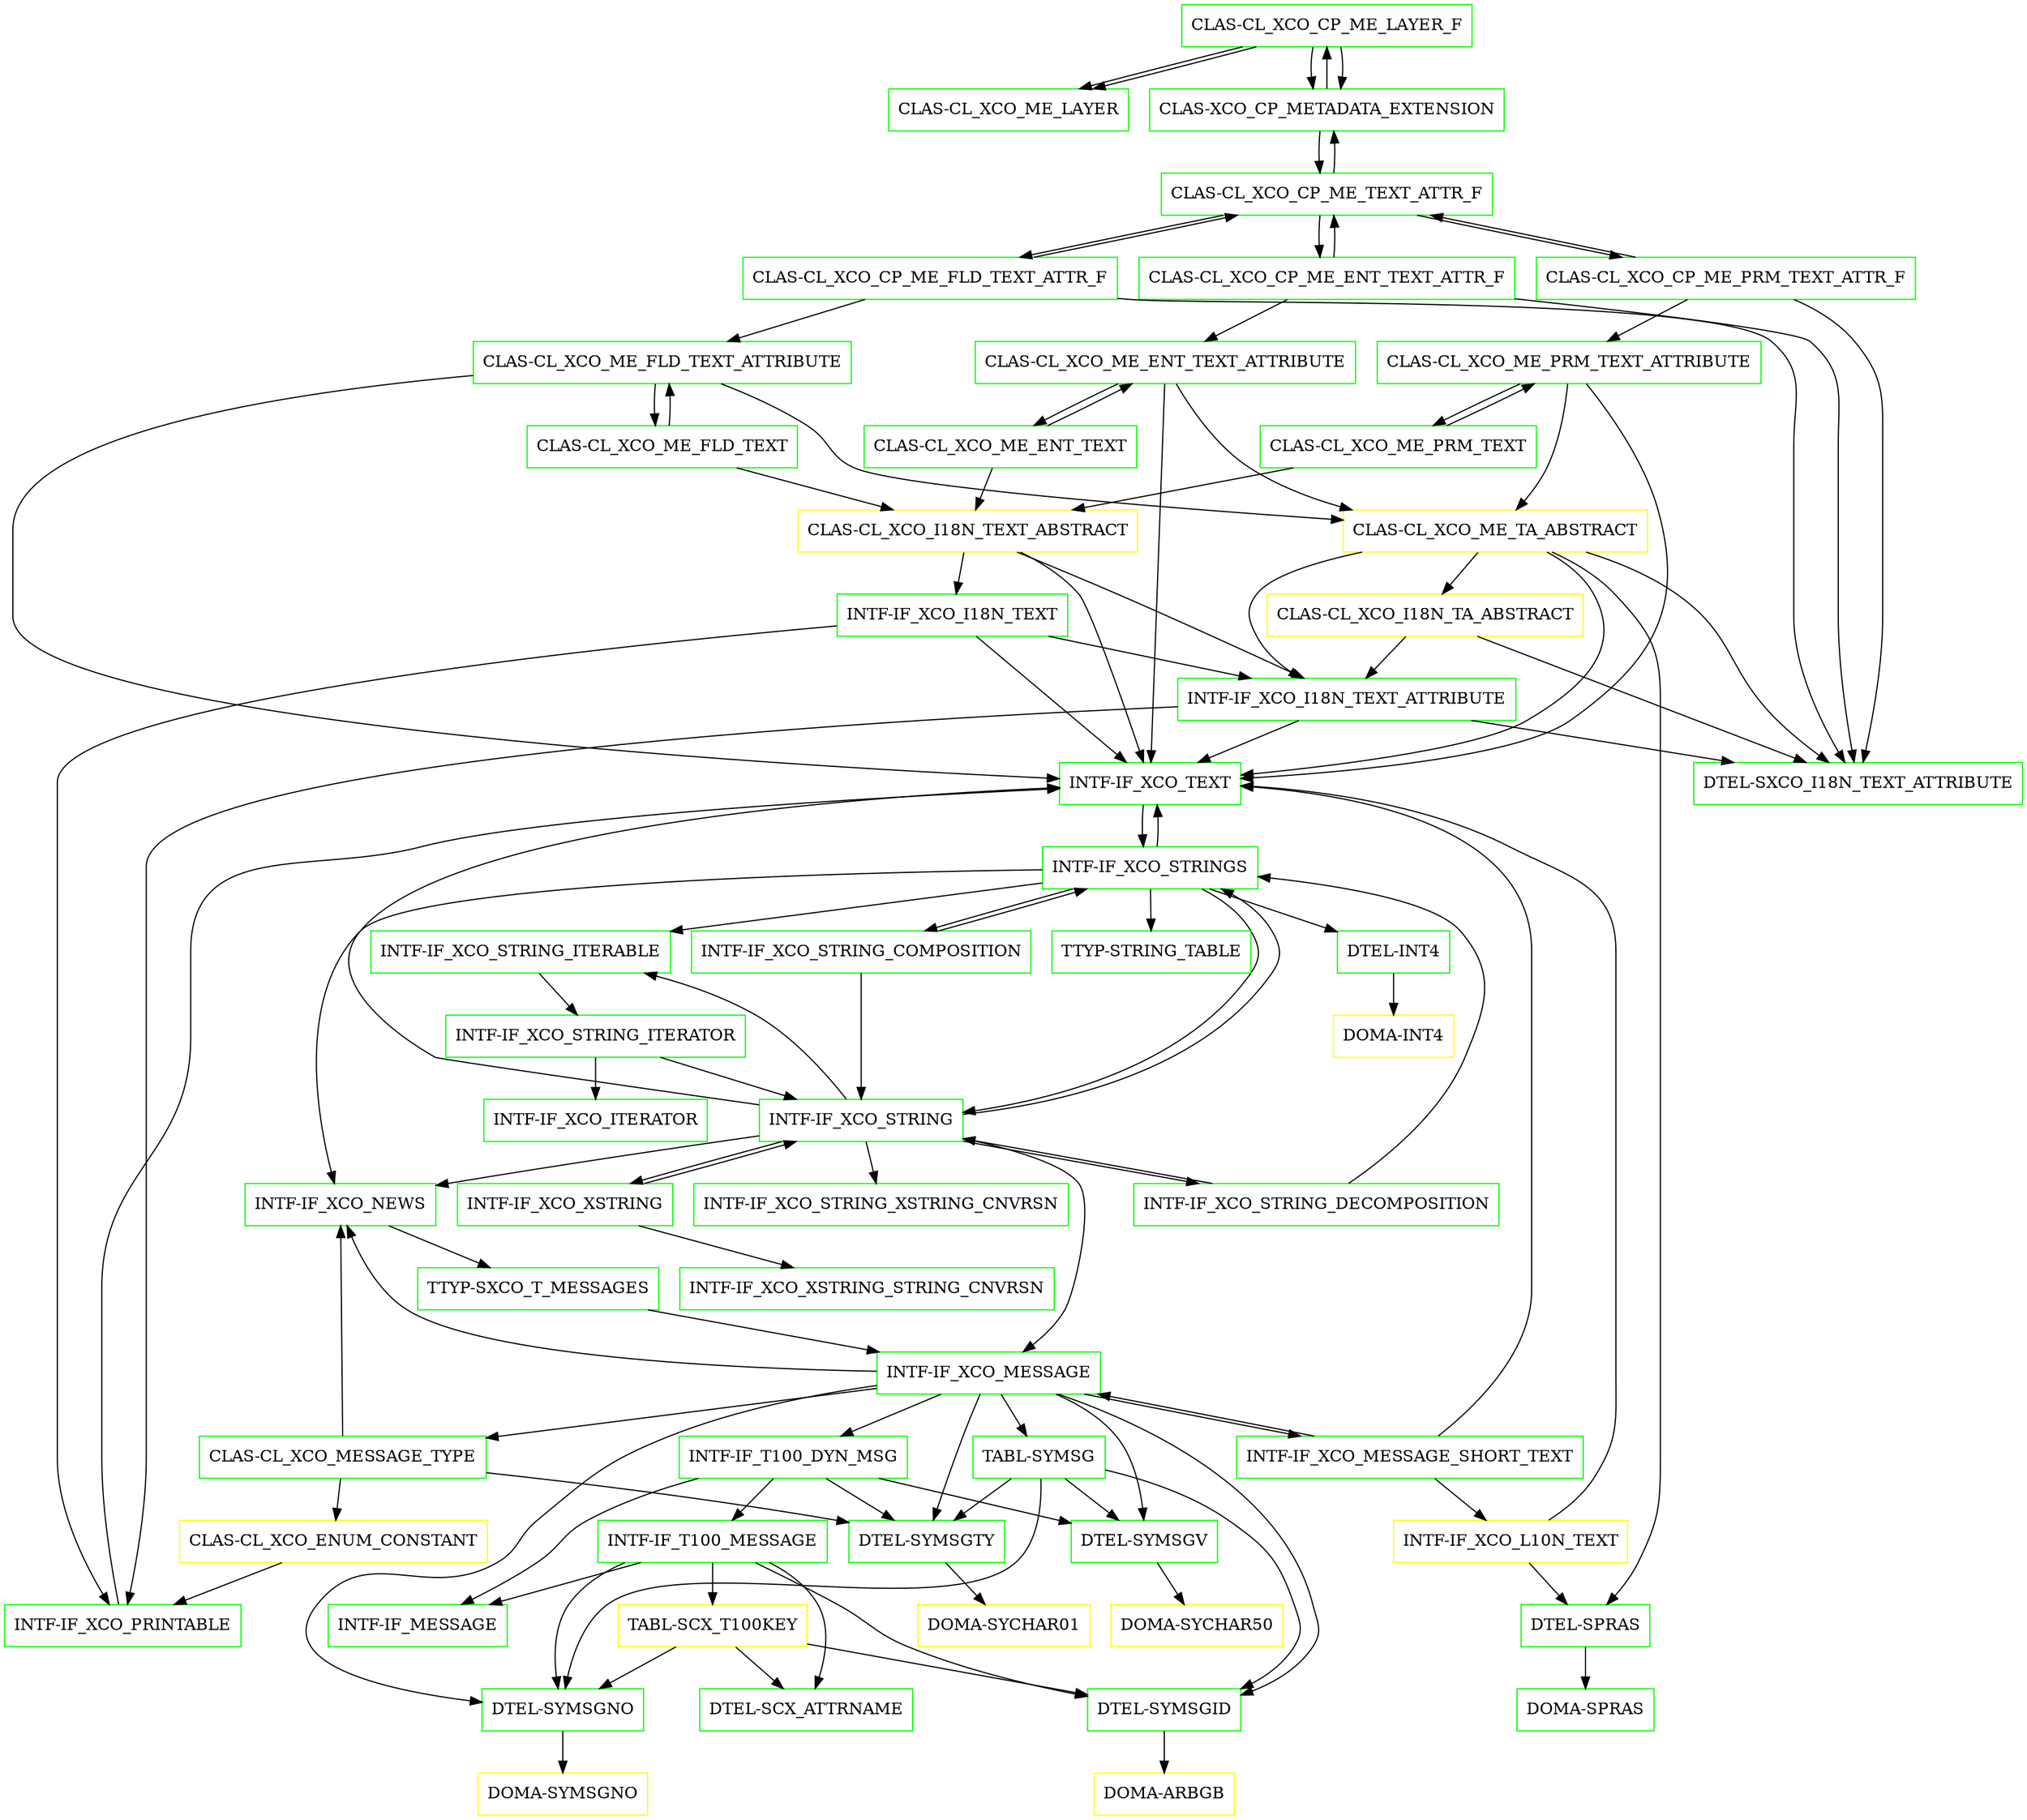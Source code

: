 digraph G {
  "CLAS-CL_XCO_CP_ME_LAYER_F" [shape=box,color=green];
  "CLAS-CL_XCO_ME_LAYER" [shape=box,color=green,URL="./CLAS_CL_XCO_ME_LAYER.html"];
  "CLAS-XCO_CP_METADATA_EXTENSION" [shape=box,color=green,URL="./CLAS_XCO_CP_METADATA_EXTENSION.html"];
  "CLAS-CL_XCO_CP_ME_TEXT_ATTR_F" [shape=box,color=green,URL="./CLAS_CL_XCO_CP_ME_TEXT_ATTR_F.html"];
  "CLAS-CL_XCO_CP_ME_FLD_TEXT_ATTR_F" [shape=box,color=green,URL="./CLAS_CL_XCO_CP_ME_FLD_TEXT_ATTR_F.html"];
  "CLAS-CL_XCO_ME_FLD_TEXT_ATTRIBUTE" [shape=box,color=green,URL="./CLAS_CL_XCO_ME_FLD_TEXT_ATTRIBUTE.html"];
  "CLAS-CL_XCO_ME_FLD_TEXT" [shape=box,color=green,URL="./CLAS_CL_XCO_ME_FLD_TEXT.html"];
  "CLAS-CL_XCO_I18N_TEXT_ABSTRACT" [shape=box,color=yellow,URL="./CLAS_CL_XCO_I18N_TEXT_ABSTRACT.html"];
  "INTF-IF_XCO_TEXT" [shape=box,color=green,URL="./INTF_IF_XCO_TEXT.html"];
  "INTF-IF_XCO_STRINGS" [shape=box,color=green,URL="./INTF_IF_XCO_STRINGS.html"];
  "INTF-IF_XCO_STRING_ITERABLE" [shape=box,color=green,URL="./INTF_IF_XCO_STRING_ITERABLE.html"];
  "INTF-IF_XCO_STRING_ITERATOR" [shape=box,color=green,URL="./INTF_IF_XCO_STRING_ITERATOR.html"];
  "INTF-IF_XCO_ITERATOR" [shape=box,color=green,URL="./INTF_IF_XCO_ITERATOR.html"];
  "INTF-IF_XCO_STRING" [shape=box,color=green,URL="./INTF_IF_XCO_STRING.html"];
  "INTF-IF_XCO_NEWS" [shape=box,color=green,URL="./INTF_IF_XCO_NEWS.html"];
  "TTYP-SXCO_T_MESSAGES" [shape=box,color=green,URL="./TTYP_SXCO_T_MESSAGES.html"];
  "INTF-IF_XCO_MESSAGE" [shape=box,color=green,URL="./INTF_IF_XCO_MESSAGE.html"];
  "INTF-IF_T100_DYN_MSG" [shape=box,color=green,URL="./INTF_IF_T100_DYN_MSG.html"];
  "INTF-IF_T100_MESSAGE" [shape=box,color=green,URL="./INTF_IF_T100_MESSAGE.html"];
  "INTF-IF_MESSAGE" [shape=box,color=green,URL="./INTF_IF_MESSAGE.html"];
  "TABL-SCX_T100KEY" [shape=box,color=yellow,URL="./TABL_SCX_T100KEY.html"];
  "DTEL-SCX_ATTRNAME" [shape=box,color=green,URL="./DTEL_SCX_ATTRNAME.html"];
  "DTEL-SYMSGNO" [shape=box,color=green,URL="./DTEL_SYMSGNO.html"];
  "DOMA-SYMSGNO" [shape=box,color=yellow,URL="./DOMA_SYMSGNO.html"];
  "DTEL-SYMSGID" [shape=box,color=green,URL="./DTEL_SYMSGID.html"];
  "DOMA-ARBGB" [shape=box,color=yellow,URL="./DOMA_ARBGB.html"];
  "DTEL-SYMSGTY" [shape=box,color=green,URL="./DTEL_SYMSGTY.html"];
  "DOMA-SYCHAR01" [shape=box,color=yellow,URL="./DOMA_SYCHAR01.html"];
  "DTEL-SYMSGV" [shape=box,color=green,URL="./DTEL_SYMSGV.html"];
  "DOMA-SYCHAR50" [shape=box,color=yellow,URL="./DOMA_SYCHAR50.html"];
  "INTF-IF_XCO_MESSAGE_SHORT_TEXT" [shape=box,color=green,URL="./INTF_IF_XCO_MESSAGE_SHORT_TEXT.html"];
  "INTF-IF_XCO_L10N_TEXT" [shape=box,color=yellow,URL="./INTF_IF_XCO_L10N_TEXT.html"];
  "DTEL-SPRAS" [shape=box,color=green,URL="./DTEL_SPRAS.html"];
  "DOMA-SPRAS" [shape=box,color=green,URL="./DOMA_SPRAS.html"];
  "CLAS-CL_XCO_MESSAGE_TYPE" [shape=box,color=green,URL="./CLAS_CL_XCO_MESSAGE_TYPE.html"];
  "CLAS-CL_XCO_ENUM_CONSTANT" [shape=box,color=yellow,URL="./CLAS_CL_XCO_ENUM_CONSTANT.html"];
  "INTF-IF_XCO_PRINTABLE" [shape=box,color=green,URL="./INTF_IF_XCO_PRINTABLE.html"];
  "TABL-SYMSG" [shape=box,color=green,URL="./TABL_SYMSG.html"];
  "INTF-IF_XCO_XSTRING" [shape=box,color=green,URL="./INTF_IF_XCO_XSTRING.html"];
  "INTF-IF_XCO_XSTRING_STRING_CNVRSN" [shape=box,color=green,URL="./INTF_IF_XCO_XSTRING_STRING_CNVRSN.html"];
  "INTF-IF_XCO_STRING_XSTRING_CNVRSN" [shape=box,color=green,URL="./INTF_IF_XCO_STRING_XSTRING_CNVRSN.html"];
  "INTF-IF_XCO_STRING_DECOMPOSITION" [shape=box,color=green,URL="./INTF_IF_XCO_STRING_DECOMPOSITION.html"];
  "INTF-IF_XCO_STRING_COMPOSITION" [shape=box,color=green,URL="./INTF_IF_XCO_STRING_COMPOSITION.html"];
  "TTYP-STRING_TABLE" [shape=box,color=green,URL="./TTYP_STRING_TABLE.html"];
  "DTEL-INT4" [shape=box,color=green,URL="./DTEL_INT4.html"];
  "DOMA-INT4" [shape=box,color=yellow,URL="./DOMA_INT4.html"];
  "INTF-IF_XCO_I18N_TEXT_ATTRIBUTE" [shape=box,color=green,URL="./INTF_IF_XCO_I18N_TEXT_ATTRIBUTE.html"];
  "DTEL-SXCO_I18N_TEXT_ATTRIBUTE" [shape=box,color=green,URL="./DTEL_SXCO_I18N_TEXT_ATTRIBUTE.html"];
  "INTF-IF_XCO_I18N_TEXT" [shape=box,color=green,URL="./INTF_IF_XCO_I18N_TEXT.html"];
  "CLAS-CL_XCO_ME_TA_ABSTRACT" [shape=box,color=yellow,URL="./CLAS_CL_XCO_ME_TA_ABSTRACT.html"];
  "CLAS-CL_XCO_I18N_TA_ABSTRACT" [shape=box,color=yellow,URL="./CLAS_CL_XCO_I18N_TA_ABSTRACT.html"];
  "CLAS-CL_XCO_CP_ME_PRM_TEXT_ATTR_F" [shape=box,color=green,URL="./CLAS_CL_XCO_CP_ME_PRM_TEXT_ATTR_F.html"];
  "CLAS-CL_XCO_ME_PRM_TEXT_ATTRIBUTE" [shape=box,color=green,URL="./CLAS_CL_XCO_ME_PRM_TEXT_ATTRIBUTE.html"];
  "CLAS-CL_XCO_ME_PRM_TEXT" [shape=box,color=green,URL="./CLAS_CL_XCO_ME_PRM_TEXT.html"];
  "CLAS-CL_XCO_CP_ME_ENT_TEXT_ATTR_F" [shape=box,color=green,URL="./CLAS_CL_XCO_CP_ME_ENT_TEXT_ATTR_F.html"];
  "CLAS-CL_XCO_ME_ENT_TEXT_ATTRIBUTE" [shape=box,color=green,URL="./CLAS_CL_XCO_ME_ENT_TEXT_ATTRIBUTE.html"];
  "CLAS-CL_XCO_ME_ENT_TEXT" [shape=box,color=green,URL="./CLAS_CL_XCO_ME_ENT_TEXT.html"];
  "CLAS-CL_XCO_CP_ME_LAYER_F" [shape=box,color=green,URL="./CLAS_CL_XCO_CP_ME_LAYER_F.html"];
  "CLAS-CL_XCO_CP_ME_LAYER_F" -> "CLAS-XCO_CP_METADATA_EXTENSION";
  "CLAS-CL_XCO_CP_ME_LAYER_F" -> "CLAS-CL_XCO_ME_LAYER";
  "CLAS-XCO_CP_METADATA_EXTENSION" -> "CLAS-CL_XCO_CP_ME_LAYER_F";
  "CLAS-XCO_CP_METADATA_EXTENSION" -> "CLAS-CL_XCO_CP_ME_TEXT_ATTR_F";
  "CLAS-CL_XCO_CP_ME_TEXT_ATTR_F" -> "CLAS-XCO_CP_METADATA_EXTENSION";
  "CLAS-CL_XCO_CP_ME_TEXT_ATTR_F" -> "CLAS-CL_XCO_CP_ME_ENT_TEXT_ATTR_F";
  "CLAS-CL_XCO_CP_ME_TEXT_ATTR_F" -> "CLAS-CL_XCO_CP_ME_PRM_TEXT_ATTR_F";
  "CLAS-CL_XCO_CP_ME_TEXT_ATTR_F" -> "CLAS-CL_XCO_CP_ME_FLD_TEXT_ATTR_F";
  "CLAS-CL_XCO_CP_ME_FLD_TEXT_ATTR_F" -> "DTEL-SXCO_I18N_TEXT_ATTRIBUTE";
  "CLAS-CL_XCO_CP_ME_FLD_TEXT_ATTR_F" -> "CLAS-CL_XCO_CP_ME_TEXT_ATTR_F";
  "CLAS-CL_XCO_CP_ME_FLD_TEXT_ATTR_F" -> "CLAS-CL_XCO_ME_FLD_TEXT_ATTRIBUTE";
  "CLAS-CL_XCO_ME_FLD_TEXT_ATTRIBUTE" -> "CLAS-CL_XCO_ME_TA_ABSTRACT";
  "CLAS-CL_XCO_ME_FLD_TEXT_ATTRIBUTE" -> "INTF-IF_XCO_TEXT";
  "CLAS-CL_XCO_ME_FLD_TEXT_ATTRIBUTE" -> "CLAS-CL_XCO_ME_FLD_TEXT";
  "CLAS-CL_XCO_ME_FLD_TEXT" -> "CLAS-CL_XCO_I18N_TEXT_ABSTRACT";
  "CLAS-CL_XCO_ME_FLD_TEXT" -> "CLAS-CL_XCO_ME_FLD_TEXT_ATTRIBUTE";
  "CLAS-CL_XCO_I18N_TEXT_ABSTRACT" -> "INTF-IF_XCO_I18N_TEXT";
  "CLAS-CL_XCO_I18N_TEXT_ABSTRACT" -> "INTF-IF_XCO_I18N_TEXT_ATTRIBUTE";
  "CLAS-CL_XCO_I18N_TEXT_ABSTRACT" -> "INTF-IF_XCO_TEXT";
  "INTF-IF_XCO_TEXT" -> "INTF-IF_XCO_STRINGS";
  "INTF-IF_XCO_STRINGS" -> "DTEL-INT4";
  "INTF-IF_XCO_STRINGS" -> "TTYP-STRING_TABLE";
  "INTF-IF_XCO_STRINGS" -> "INTF-IF_XCO_STRING";
  "INTF-IF_XCO_STRINGS" -> "INTF-IF_XCO_STRING_COMPOSITION";
  "INTF-IF_XCO_STRINGS" -> "INTF-IF_XCO_NEWS";
  "INTF-IF_XCO_STRINGS" -> "INTF-IF_XCO_TEXT";
  "INTF-IF_XCO_STRINGS" -> "INTF-IF_XCO_STRING_ITERABLE";
  "INTF-IF_XCO_STRING_ITERABLE" -> "INTF-IF_XCO_STRING_ITERATOR";
  "INTF-IF_XCO_STRING_ITERATOR" -> "INTF-IF_XCO_STRING";
  "INTF-IF_XCO_STRING_ITERATOR" -> "INTF-IF_XCO_ITERATOR";
  "INTF-IF_XCO_STRING" -> "INTF-IF_XCO_STRINGS";
  "INTF-IF_XCO_STRING" -> "INTF-IF_XCO_STRING_DECOMPOSITION";
  "INTF-IF_XCO_STRING" -> "INTF-IF_XCO_MESSAGE";
  "INTF-IF_XCO_STRING" -> "INTF-IF_XCO_STRING_XSTRING_CNVRSN";
  "INTF-IF_XCO_STRING" -> "INTF-IF_XCO_XSTRING";
  "INTF-IF_XCO_STRING" -> "INTF-IF_XCO_NEWS";
  "INTF-IF_XCO_STRING" -> "INTF-IF_XCO_TEXT";
  "INTF-IF_XCO_STRING" -> "INTF-IF_XCO_STRING_ITERABLE";
  "INTF-IF_XCO_NEWS" -> "TTYP-SXCO_T_MESSAGES";
  "TTYP-SXCO_T_MESSAGES" -> "INTF-IF_XCO_MESSAGE";
  "INTF-IF_XCO_MESSAGE" -> "TABL-SYMSG";
  "INTF-IF_XCO_MESSAGE" -> "DTEL-SYMSGTY";
  "INTF-IF_XCO_MESSAGE" -> "DTEL-SYMSGID";
  "INTF-IF_XCO_MESSAGE" -> "DTEL-SYMSGNO";
  "INTF-IF_XCO_MESSAGE" -> "DTEL-SYMSGV";
  "INTF-IF_XCO_MESSAGE" -> "CLAS-CL_XCO_MESSAGE_TYPE";
  "INTF-IF_XCO_MESSAGE" -> "INTF-IF_XCO_MESSAGE_SHORT_TEXT";
  "INTF-IF_XCO_MESSAGE" -> "INTF-IF_T100_DYN_MSG";
  "INTF-IF_XCO_MESSAGE" -> "INTF-IF_XCO_NEWS";
  "INTF-IF_T100_DYN_MSG" -> "DTEL-SYMSGV";
  "INTF-IF_T100_DYN_MSG" -> "DTEL-SYMSGTY";
  "INTF-IF_T100_DYN_MSG" -> "INTF-IF_MESSAGE";
  "INTF-IF_T100_DYN_MSG" -> "INTF-IF_T100_MESSAGE";
  "INTF-IF_T100_MESSAGE" -> "DTEL-SYMSGID";
  "INTF-IF_T100_MESSAGE" -> "DTEL-SYMSGNO";
  "INTF-IF_T100_MESSAGE" -> "DTEL-SCX_ATTRNAME";
  "INTF-IF_T100_MESSAGE" -> "TABL-SCX_T100KEY";
  "INTF-IF_T100_MESSAGE" -> "INTF-IF_MESSAGE";
  "TABL-SCX_T100KEY" -> "DTEL-SYMSGID";
  "TABL-SCX_T100KEY" -> "DTEL-SYMSGNO";
  "TABL-SCX_T100KEY" -> "DTEL-SCX_ATTRNAME";
  "DTEL-SYMSGNO" -> "DOMA-SYMSGNO";
  "DTEL-SYMSGID" -> "DOMA-ARBGB";
  "DTEL-SYMSGTY" -> "DOMA-SYCHAR01";
  "DTEL-SYMSGV" -> "DOMA-SYCHAR50";
  "INTF-IF_XCO_MESSAGE_SHORT_TEXT" -> "INTF-IF_XCO_MESSAGE";
  "INTF-IF_XCO_MESSAGE_SHORT_TEXT" -> "INTF-IF_XCO_TEXT";
  "INTF-IF_XCO_MESSAGE_SHORT_TEXT" -> "INTF-IF_XCO_L10N_TEXT";
  "INTF-IF_XCO_L10N_TEXT" -> "DTEL-SPRAS";
  "INTF-IF_XCO_L10N_TEXT" -> "INTF-IF_XCO_TEXT";
  "DTEL-SPRAS" -> "DOMA-SPRAS";
  "CLAS-CL_XCO_MESSAGE_TYPE" -> "DTEL-SYMSGTY";
  "CLAS-CL_XCO_MESSAGE_TYPE" -> "CLAS-CL_XCO_ENUM_CONSTANT";
  "CLAS-CL_XCO_MESSAGE_TYPE" -> "INTF-IF_XCO_NEWS";
  "CLAS-CL_XCO_ENUM_CONSTANT" -> "INTF-IF_XCO_PRINTABLE";
  "INTF-IF_XCO_PRINTABLE" -> "INTF-IF_XCO_TEXT";
  "TABL-SYMSG" -> "DTEL-SYMSGTY";
  "TABL-SYMSG" -> "DTEL-SYMSGID";
  "TABL-SYMSG" -> "DTEL-SYMSGNO";
  "TABL-SYMSG" -> "DTEL-SYMSGV";
  "INTF-IF_XCO_XSTRING" -> "INTF-IF_XCO_XSTRING_STRING_CNVRSN";
  "INTF-IF_XCO_XSTRING" -> "INTF-IF_XCO_STRING";
  "INTF-IF_XCO_STRING_DECOMPOSITION" -> "INTF-IF_XCO_STRING";
  "INTF-IF_XCO_STRING_DECOMPOSITION" -> "INTF-IF_XCO_STRINGS";
  "INTF-IF_XCO_STRING_COMPOSITION" -> "INTF-IF_XCO_STRINGS";
  "INTF-IF_XCO_STRING_COMPOSITION" -> "INTF-IF_XCO_STRING";
  "DTEL-INT4" -> "DOMA-INT4";
  "INTF-IF_XCO_I18N_TEXT_ATTRIBUTE" -> "DTEL-SXCO_I18N_TEXT_ATTRIBUTE";
  "INTF-IF_XCO_I18N_TEXT_ATTRIBUTE" -> "INTF-IF_XCO_TEXT";
  "INTF-IF_XCO_I18N_TEXT_ATTRIBUTE" -> "INTF-IF_XCO_PRINTABLE";
  "INTF-IF_XCO_I18N_TEXT" -> "INTF-IF_XCO_I18N_TEXT_ATTRIBUTE";
  "INTF-IF_XCO_I18N_TEXT" -> "INTF-IF_XCO_TEXT";
  "INTF-IF_XCO_I18N_TEXT" -> "INTF-IF_XCO_PRINTABLE";
  "CLAS-CL_XCO_ME_TA_ABSTRACT" -> "DTEL-SXCO_I18N_TEXT_ATTRIBUTE";
  "CLAS-CL_XCO_ME_TA_ABSTRACT" -> "DTEL-SPRAS";
  "CLAS-CL_XCO_ME_TA_ABSTRACT" -> "CLAS-CL_XCO_I18N_TA_ABSTRACT";
  "CLAS-CL_XCO_ME_TA_ABSTRACT" -> "INTF-IF_XCO_I18N_TEXT_ATTRIBUTE";
  "CLAS-CL_XCO_ME_TA_ABSTRACT" -> "INTF-IF_XCO_TEXT";
  "CLAS-CL_XCO_I18N_TA_ABSTRACT" -> "DTEL-SXCO_I18N_TEXT_ATTRIBUTE";
  "CLAS-CL_XCO_I18N_TA_ABSTRACT" -> "INTF-IF_XCO_I18N_TEXT_ATTRIBUTE";
  "CLAS-CL_XCO_CP_ME_PRM_TEXT_ATTR_F" -> "DTEL-SXCO_I18N_TEXT_ATTRIBUTE";
  "CLAS-CL_XCO_CP_ME_PRM_TEXT_ATTR_F" -> "CLAS-CL_XCO_CP_ME_TEXT_ATTR_F";
  "CLAS-CL_XCO_CP_ME_PRM_TEXT_ATTR_F" -> "CLAS-CL_XCO_ME_PRM_TEXT_ATTRIBUTE";
  "CLAS-CL_XCO_ME_PRM_TEXT_ATTRIBUTE" -> "CLAS-CL_XCO_ME_TA_ABSTRACT";
  "CLAS-CL_XCO_ME_PRM_TEXT_ATTRIBUTE" -> "INTF-IF_XCO_TEXT";
  "CLAS-CL_XCO_ME_PRM_TEXT_ATTRIBUTE" -> "CLAS-CL_XCO_ME_PRM_TEXT";
  "CLAS-CL_XCO_ME_PRM_TEXT" -> "CLAS-CL_XCO_I18N_TEXT_ABSTRACT";
  "CLAS-CL_XCO_ME_PRM_TEXT" -> "CLAS-CL_XCO_ME_PRM_TEXT_ATTRIBUTE";
  "CLAS-CL_XCO_CP_ME_ENT_TEXT_ATTR_F" -> "DTEL-SXCO_I18N_TEXT_ATTRIBUTE";
  "CLAS-CL_XCO_CP_ME_ENT_TEXT_ATTR_F" -> "CLAS-CL_XCO_CP_ME_TEXT_ATTR_F";
  "CLAS-CL_XCO_CP_ME_ENT_TEXT_ATTR_F" -> "CLAS-CL_XCO_ME_ENT_TEXT_ATTRIBUTE";
  "CLAS-CL_XCO_ME_ENT_TEXT_ATTRIBUTE" -> "CLAS-CL_XCO_ME_TA_ABSTRACT";
  "CLAS-CL_XCO_ME_ENT_TEXT_ATTRIBUTE" -> "INTF-IF_XCO_TEXT";
  "CLAS-CL_XCO_ME_ENT_TEXT_ATTRIBUTE" -> "CLAS-CL_XCO_ME_ENT_TEXT";
  "CLAS-CL_XCO_ME_ENT_TEXT" -> "CLAS-CL_XCO_I18N_TEXT_ABSTRACT";
  "CLAS-CL_XCO_ME_ENT_TEXT" -> "CLAS-CL_XCO_ME_ENT_TEXT_ATTRIBUTE";
  "CLAS-CL_XCO_CP_ME_LAYER_F" -> "CLAS-XCO_CP_METADATA_EXTENSION";
  "CLAS-CL_XCO_CP_ME_LAYER_F" -> "CLAS-CL_XCO_ME_LAYER";
}
